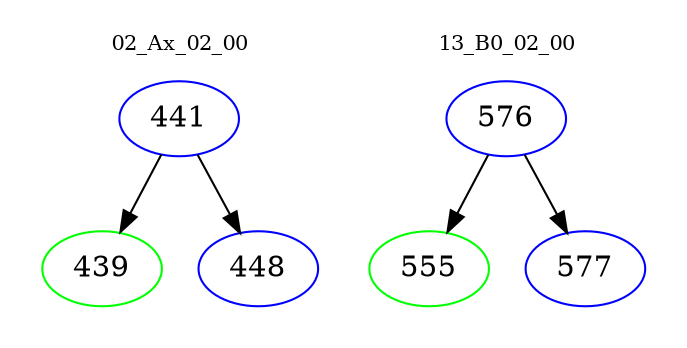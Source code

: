 digraph{
subgraph cluster_0 {
color = white
label = "02_Ax_02_00";
fontsize=10;
T0_441 [label="441", color="blue"]
T0_441 -> T0_439 [color="black"]
T0_439 [label="439", color="green"]
T0_441 -> T0_448 [color="black"]
T0_448 [label="448", color="blue"]
}
subgraph cluster_1 {
color = white
label = "13_B0_02_00";
fontsize=10;
T1_576 [label="576", color="blue"]
T1_576 -> T1_555 [color="black"]
T1_555 [label="555", color="green"]
T1_576 -> T1_577 [color="black"]
T1_577 [label="577", color="blue"]
}
}
